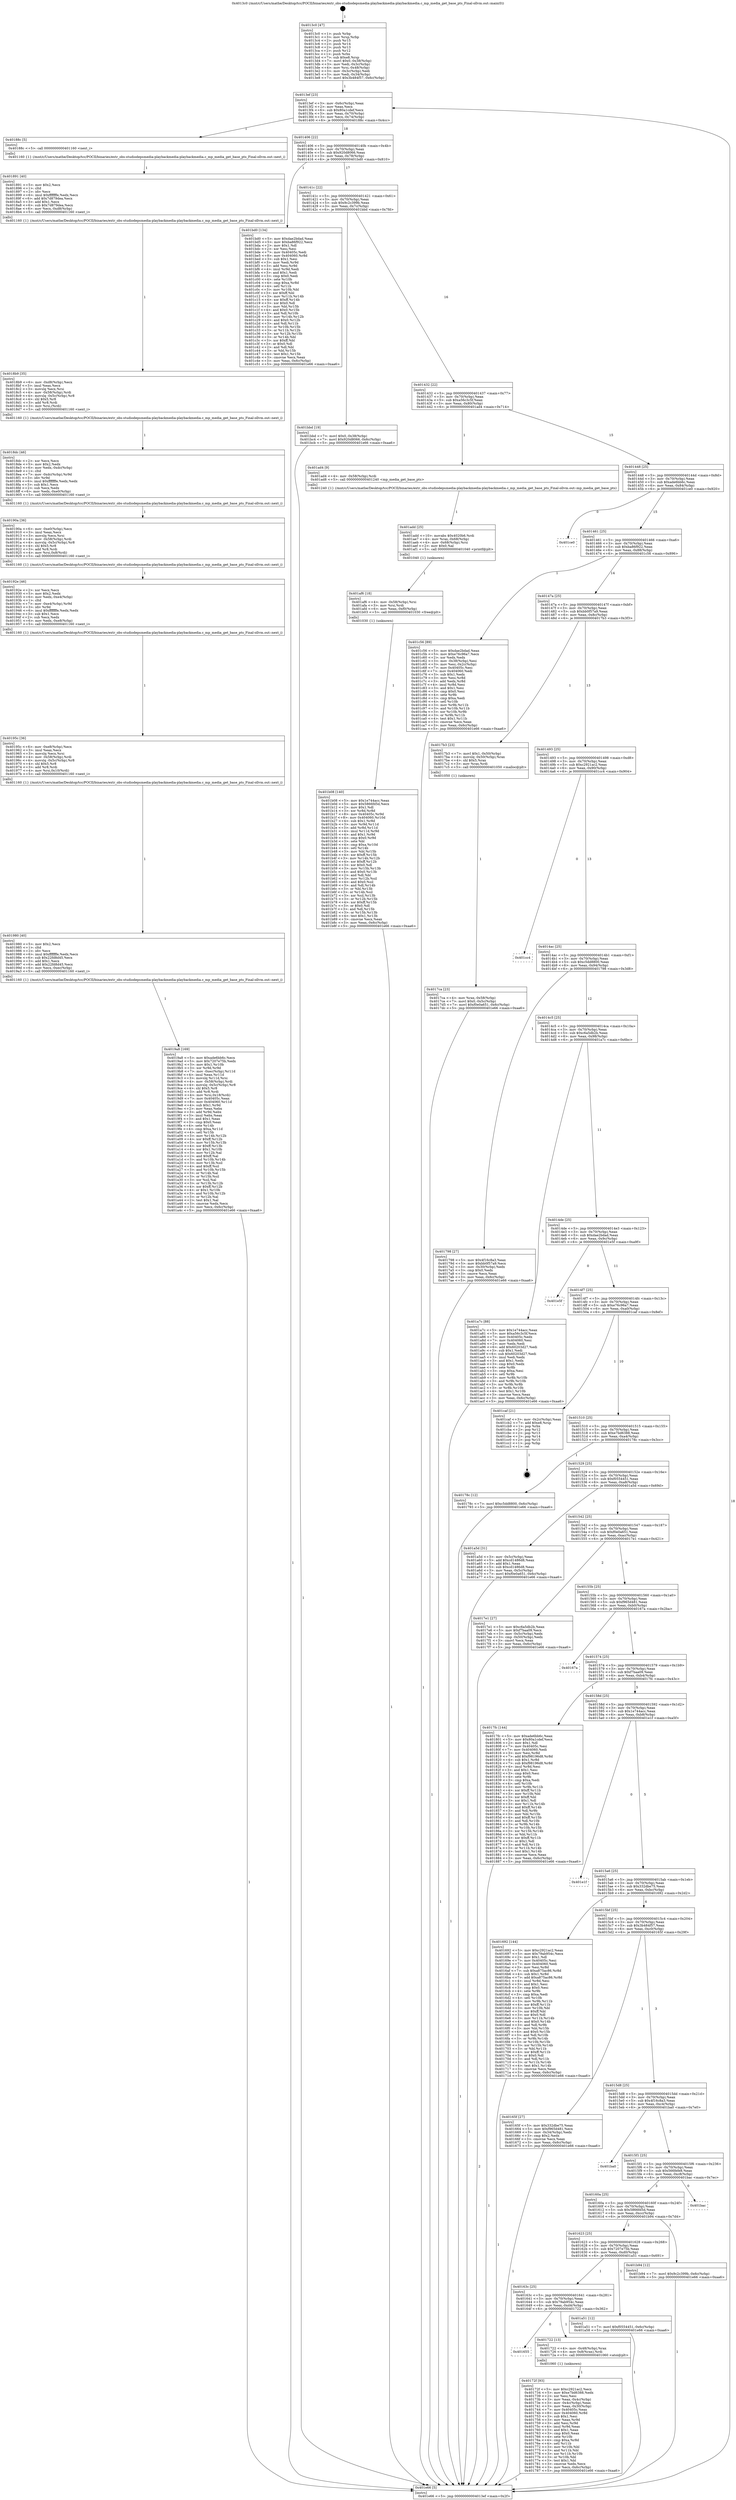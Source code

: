 digraph "0x4013c0" {
  label = "0x4013c0 (/mnt/c/Users/mathe/Desktop/tcc/POCII/binaries/extr_obs-studiodepsmedia-playbackmedia-playbackmedia.c_mp_media_get_base_pts_Final-ollvm.out::main(0))"
  labelloc = "t"
  node[shape=record]

  Entry [label="",width=0.3,height=0.3,shape=circle,fillcolor=black,style=filled]
  "0x4013ef" [label="{
     0x4013ef [23]\l
     | [instrs]\l
     &nbsp;&nbsp;0x4013ef \<+3\>: mov -0x6c(%rbp),%eax\l
     &nbsp;&nbsp;0x4013f2 \<+2\>: mov %eax,%ecx\l
     &nbsp;&nbsp;0x4013f4 \<+6\>: sub $0x80a1cdef,%ecx\l
     &nbsp;&nbsp;0x4013fa \<+3\>: mov %eax,-0x70(%rbp)\l
     &nbsp;&nbsp;0x4013fd \<+3\>: mov %ecx,-0x74(%rbp)\l
     &nbsp;&nbsp;0x401400 \<+6\>: je 000000000040188c \<main+0x4cc\>\l
  }"]
  "0x40188c" [label="{
     0x40188c [5]\l
     | [instrs]\l
     &nbsp;&nbsp;0x40188c \<+5\>: call 0000000000401160 \<next_i\>\l
     | [calls]\l
     &nbsp;&nbsp;0x401160 \{1\} (/mnt/c/Users/mathe/Desktop/tcc/POCII/binaries/extr_obs-studiodepsmedia-playbackmedia-playbackmedia.c_mp_media_get_base_pts_Final-ollvm.out::next_i)\l
  }"]
  "0x401406" [label="{
     0x401406 [22]\l
     | [instrs]\l
     &nbsp;&nbsp;0x401406 \<+5\>: jmp 000000000040140b \<main+0x4b\>\l
     &nbsp;&nbsp;0x40140b \<+3\>: mov -0x70(%rbp),%eax\l
     &nbsp;&nbsp;0x40140e \<+5\>: sub $0x920d8066,%eax\l
     &nbsp;&nbsp;0x401413 \<+3\>: mov %eax,-0x78(%rbp)\l
     &nbsp;&nbsp;0x401416 \<+6\>: je 0000000000401bd0 \<main+0x810\>\l
  }"]
  Exit [label="",width=0.3,height=0.3,shape=circle,fillcolor=black,style=filled,peripheries=2]
  "0x401bd0" [label="{
     0x401bd0 [134]\l
     | [instrs]\l
     &nbsp;&nbsp;0x401bd0 \<+5\>: mov $0xdae2bdad,%eax\l
     &nbsp;&nbsp;0x401bd5 \<+5\>: mov $0xba86f922,%ecx\l
     &nbsp;&nbsp;0x401bda \<+2\>: mov $0x1,%dl\l
     &nbsp;&nbsp;0x401bdc \<+2\>: xor %esi,%esi\l
     &nbsp;&nbsp;0x401bde \<+7\>: mov 0x40405c,%edi\l
     &nbsp;&nbsp;0x401be5 \<+8\>: mov 0x404060,%r8d\l
     &nbsp;&nbsp;0x401bed \<+3\>: sub $0x1,%esi\l
     &nbsp;&nbsp;0x401bf0 \<+3\>: mov %edi,%r9d\l
     &nbsp;&nbsp;0x401bf3 \<+3\>: add %esi,%r9d\l
     &nbsp;&nbsp;0x401bf6 \<+4\>: imul %r9d,%edi\l
     &nbsp;&nbsp;0x401bfa \<+3\>: and $0x1,%edi\l
     &nbsp;&nbsp;0x401bfd \<+3\>: cmp $0x0,%edi\l
     &nbsp;&nbsp;0x401c00 \<+4\>: sete %r10b\l
     &nbsp;&nbsp;0x401c04 \<+4\>: cmp $0xa,%r8d\l
     &nbsp;&nbsp;0x401c08 \<+4\>: setl %r11b\l
     &nbsp;&nbsp;0x401c0c \<+3\>: mov %r10b,%bl\l
     &nbsp;&nbsp;0x401c0f \<+3\>: xor $0xff,%bl\l
     &nbsp;&nbsp;0x401c12 \<+3\>: mov %r11b,%r14b\l
     &nbsp;&nbsp;0x401c15 \<+4\>: xor $0xff,%r14b\l
     &nbsp;&nbsp;0x401c19 \<+3\>: xor $0x0,%dl\l
     &nbsp;&nbsp;0x401c1c \<+3\>: mov %bl,%r15b\l
     &nbsp;&nbsp;0x401c1f \<+4\>: and $0x0,%r15b\l
     &nbsp;&nbsp;0x401c23 \<+3\>: and %dl,%r10b\l
     &nbsp;&nbsp;0x401c26 \<+3\>: mov %r14b,%r12b\l
     &nbsp;&nbsp;0x401c29 \<+4\>: and $0x0,%r12b\l
     &nbsp;&nbsp;0x401c2d \<+3\>: and %dl,%r11b\l
     &nbsp;&nbsp;0x401c30 \<+3\>: or %r10b,%r15b\l
     &nbsp;&nbsp;0x401c33 \<+3\>: or %r11b,%r12b\l
     &nbsp;&nbsp;0x401c36 \<+3\>: xor %r12b,%r15b\l
     &nbsp;&nbsp;0x401c39 \<+3\>: or %r14b,%bl\l
     &nbsp;&nbsp;0x401c3c \<+3\>: xor $0xff,%bl\l
     &nbsp;&nbsp;0x401c3f \<+3\>: or $0x0,%dl\l
     &nbsp;&nbsp;0x401c42 \<+2\>: and %dl,%bl\l
     &nbsp;&nbsp;0x401c44 \<+3\>: or %bl,%r15b\l
     &nbsp;&nbsp;0x401c47 \<+4\>: test $0x1,%r15b\l
     &nbsp;&nbsp;0x401c4b \<+3\>: cmovne %ecx,%eax\l
     &nbsp;&nbsp;0x401c4e \<+3\>: mov %eax,-0x6c(%rbp)\l
     &nbsp;&nbsp;0x401c51 \<+5\>: jmp 0000000000401e66 \<main+0xaa6\>\l
  }"]
  "0x40141c" [label="{
     0x40141c [22]\l
     | [instrs]\l
     &nbsp;&nbsp;0x40141c \<+5\>: jmp 0000000000401421 \<main+0x61\>\l
     &nbsp;&nbsp;0x401421 \<+3\>: mov -0x70(%rbp),%eax\l
     &nbsp;&nbsp;0x401424 \<+5\>: sub $0x9c2c399b,%eax\l
     &nbsp;&nbsp;0x401429 \<+3\>: mov %eax,-0x7c(%rbp)\l
     &nbsp;&nbsp;0x40142c \<+6\>: je 0000000000401bbd \<main+0x7fd\>\l
  }"]
  "0x401b08" [label="{
     0x401b08 [140]\l
     | [instrs]\l
     &nbsp;&nbsp;0x401b08 \<+5\>: mov $0x1e744acc,%eax\l
     &nbsp;&nbsp;0x401b0d \<+5\>: mov $0x5866fd5d,%ecx\l
     &nbsp;&nbsp;0x401b12 \<+2\>: mov $0x1,%dl\l
     &nbsp;&nbsp;0x401b14 \<+3\>: xor %r8d,%r8d\l
     &nbsp;&nbsp;0x401b17 \<+8\>: mov 0x40405c,%r9d\l
     &nbsp;&nbsp;0x401b1f \<+8\>: mov 0x404060,%r10d\l
     &nbsp;&nbsp;0x401b27 \<+4\>: sub $0x1,%r8d\l
     &nbsp;&nbsp;0x401b2b \<+3\>: mov %r9d,%r11d\l
     &nbsp;&nbsp;0x401b2e \<+3\>: add %r8d,%r11d\l
     &nbsp;&nbsp;0x401b31 \<+4\>: imul %r11d,%r9d\l
     &nbsp;&nbsp;0x401b35 \<+4\>: and $0x1,%r9d\l
     &nbsp;&nbsp;0x401b39 \<+4\>: cmp $0x0,%r9d\l
     &nbsp;&nbsp;0x401b3d \<+3\>: sete %bl\l
     &nbsp;&nbsp;0x401b40 \<+4\>: cmp $0xa,%r10d\l
     &nbsp;&nbsp;0x401b44 \<+4\>: setl %r14b\l
     &nbsp;&nbsp;0x401b48 \<+3\>: mov %bl,%r15b\l
     &nbsp;&nbsp;0x401b4b \<+4\>: xor $0xff,%r15b\l
     &nbsp;&nbsp;0x401b4f \<+3\>: mov %r14b,%r12b\l
     &nbsp;&nbsp;0x401b52 \<+4\>: xor $0xff,%r12b\l
     &nbsp;&nbsp;0x401b56 \<+3\>: xor $0x0,%dl\l
     &nbsp;&nbsp;0x401b59 \<+3\>: mov %r15b,%r13b\l
     &nbsp;&nbsp;0x401b5c \<+4\>: and $0x0,%r13b\l
     &nbsp;&nbsp;0x401b60 \<+2\>: and %dl,%bl\l
     &nbsp;&nbsp;0x401b62 \<+3\>: mov %r12b,%sil\l
     &nbsp;&nbsp;0x401b65 \<+4\>: and $0x0,%sil\l
     &nbsp;&nbsp;0x401b69 \<+3\>: and %dl,%r14b\l
     &nbsp;&nbsp;0x401b6c \<+3\>: or %bl,%r13b\l
     &nbsp;&nbsp;0x401b6f \<+3\>: or %r14b,%sil\l
     &nbsp;&nbsp;0x401b72 \<+3\>: xor %sil,%r13b\l
     &nbsp;&nbsp;0x401b75 \<+3\>: or %r12b,%r15b\l
     &nbsp;&nbsp;0x401b78 \<+4\>: xor $0xff,%r15b\l
     &nbsp;&nbsp;0x401b7c \<+3\>: or $0x0,%dl\l
     &nbsp;&nbsp;0x401b7f \<+3\>: and %dl,%r15b\l
     &nbsp;&nbsp;0x401b82 \<+3\>: or %r15b,%r13b\l
     &nbsp;&nbsp;0x401b85 \<+4\>: test $0x1,%r13b\l
     &nbsp;&nbsp;0x401b89 \<+3\>: cmovne %ecx,%eax\l
     &nbsp;&nbsp;0x401b8c \<+3\>: mov %eax,-0x6c(%rbp)\l
     &nbsp;&nbsp;0x401b8f \<+5\>: jmp 0000000000401e66 \<main+0xaa6\>\l
  }"]
  "0x401bbd" [label="{
     0x401bbd [19]\l
     | [instrs]\l
     &nbsp;&nbsp;0x401bbd \<+7\>: movl $0x0,-0x38(%rbp)\l
     &nbsp;&nbsp;0x401bc4 \<+7\>: movl $0x920d8066,-0x6c(%rbp)\l
     &nbsp;&nbsp;0x401bcb \<+5\>: jmp 0000000000401e66 \<main+0xaa6\>\l
  }"]
  "0x401432" [label="{
     0x401432 [22]\l
     | [instrs]\l
     &nbsp;&nbsp;0x401432 \<+5\>: jmp 0000000000401437 \<main+0x77\>\l
     &nbsp;&nbsp;0x401437 \<+3\>: mov -0x70(%rbp),%eax\l
     &nbsp;&nbsp;0x40143a \<+5\>: sub $0xa56c3c5f,%eax\l
     &nbsp;&nbsp;0x40143f \<+3\>: mov %eax,-0x80(%rbp)\l
     &nbsp;&nbsp;0x401442 \<+6\>: je 0000000000401ad4 \<main+0x714\>\l
  }"]
  "0x401af6" [label="{
     0x401af6 [18]\l
     | [instrs]\l
     &nbsp;&nbsp;0x401af6 \<+4\>: mov -0x58(%rbp),%rsi\l
     &nbsp;&nbsp;0x401afa \<+3\>: mov %rsi,%rdi\l
     &nbsp;&nbsp;0x401afd \<+6\>: mov %eax,-0xf0(%rbp)\l
     &nbsp;&nbsp;0x401b03 \<+5\>: call 0000000000401030 \<free@plt\>\l
     | [calls]\l
     &nbsp;&nbsp;0x401030 \{1\} (unknown)\l
  }"]
  "0x401ad4" [label="{
     0x401ad4 [9]\l
     | [instrs]\l
     &nbsp;&nbsp;0x401ad4 \<+4\>: mov -0x58(%rbp),%rdi\l
     &nbsp;&nbsp;0x401ad8 \<+5\>: call 0000000000401240 \<mp_media_get_base_pts\>\l
     | [calls]\l
     &nbsp;&nbsp;0x401240 \{1\} (/mnt/c/Users/mathe/Desktop/tcc/POCII/binaries/extr_obs-studiodepsmedia-playbackmedia-playbackmedia.c_mp_media_get_base_pts_Final-ollvm.out::mp_media_get_base_pts)\l
  }"]
  "0x401448" [label="{
     0x401448 [25]\l
     | [instrs]\l
     &nbsp;&nbsp;0x401448 \<+5\>: jmp 000000000040144d \<main+0x8d\>\l
     &nbsp;&nbsp;0x40144d \<+3\>: mov -0x70(%rbp),%eax\l
     &nbsp;&nbsp;0x401450 \<+5\>: sub $0xade6bb6c,%eax\l
     &nbsp;&nbsp;0x401455 \<+6\>: mov %eax,-0x84(%rbp)\l
     &nbsp;&nbsp;0x40145b \<+6\>: je 0000000000401ce0 \<main+0x920\>\l
  }"]
  "0x401add" [label="{
     0x401add [25]\l
     | [instrs]\l
     &nbsp;&nbsp;0x401add \<+10\>: movabs $0x4020b6,%rdi\l
     &nbsp;&nbsp;0x401ae7 \<+4\>: mov %rax,-0x68(%rbp)\l
     &nbsp;&nbsp;0x401aeb \<+4\>: mov -0x68(%rbp),%rsi\l
     &nbsp;&nbsp;0x401aef \<+2\>: mov $0x0,%al\l
     &nbsp;&nbsp;0x401af1 \<+5\>: call 0000000000401040 \<printf@plt\>\l
     | [calls]\l
     &nbsp;&nbsp;0x401040 \{1\} (unknown)\l
  }"]
  "0x401ce0" [label="{
     0x401ce0\l
  }", style=dashed]
  "0x401461" [label="{
     0x401461 [25]\l
     | [instrs]\l
     &nbsp;&nbsp;0x401461 \<+5\>: jmp 0000000000401466 \<main+0xa6\>\l
     &nbsp;&nbsp;0x401466 \<+3\>: mov -0x70(%rbp),%eax\l
     &nbsp;&nbsp;0x401469 \<+5\>: sub $0xba86f922,%eax\l
     &nbsp;&nbsp;0x40146e \<+6\>: mov %eax,-0x88(%rbp)\l
     &nbsp;&nbsp;0x401474 \<+6\>: je 0000000000401c56 \<main+0x896\>\l
  }"]
  "0x4019a8" [label="{
     0x4019a8 [169]\l
     | [instrs]\l
     &nbsp;&nbsp;0x4019a8 \<+5\>: mov $0xade6bb6c,%ecx\l
     &nbsp;&nbsp;0x4019ad \<+5\>: mov $0x7207e75b,%edx\l
     &nbsp;&nbsp;0x4019b2 \<+3\>: mov $0x1,%r10b\l
     &nbsp;&nbsp;0x4019b5 \<+3\>: xor %r9d,%r9d\l
     &nbsp;&nbsp;0x4019b8 \<+7\>: mov -0xec(%rbp),%r11d\l
     &nbsp;&nbsp;0x4019bf \<+4\>: imul %eax,%r11d\l
     &nbsp;&nbsp;0x4019c3 \<+3\>: movslq %r11d,%rsi\l
     &nbsp;&nbsp;0x4019c6 \<+4\>: mov -0x58(%rbp),%rdi\l
     &nbsp;&nbsp;0x4019ca \<+4\>: movslq -0x5c(%rbp),%r8\l
     &nbsp;&nbsp;0x4019ce \<+4\>: shl $0x5,%r8\l
     &nbsp;&nbsp;0x4019d2 \<+3\>: add %r8,%rdi\l
     &nbsp;&nbsp;0x4019d5 \<+4\>: mov %rsi,0x18(%rdi)\l
     &nbsp;&nbsp;0x4019d9 \<+7\>: mov 0x40405c,%eax\l
     &nbsp;&nbsp;0x4019e0 \<+8\>: mov 0x404060,%r11d\l
     &nbsp;&nbsp;0x4019e8 \<+4\>: sub $0x1,%r9d\l
     &nbsp;&nbsp;0x4019ec \<+2\>: mov %eax,%ebx\l
     &nbsp;&nbsp;0x4019ee \<+3\>: add %r9d,%ebx\l
     &nbsp;&nbsp;0x4019f1 \<+3\>: imul %ebx,%eax\l
     &nbsp;&nbsp;0x4019f4 \<+3\>: and $0x1,%eax\l
     &nbsp;&nbsp;0x4019f7 \<+3\>: cmp $0x0,%eax\l
     &nbsp;&nbsp;0x4019fa \<+4\>: sete %r14b\l
     &nbsp;&nbsp;0x4019fe \<+4\>: cmp $0xa,%r11d\l
     &nbsp;&nbsp;0x401a02 \<+4\>: setl %r15b\l
     &nbsp;&nbsp;0x401a06 \<+3\>: mov %r14b,%r12b\l
     &nbsp;&nbsp;0x401a09 \<+4\>: xor $0xff,%r12b\l
     &nbsp;&nbsp;0x401a0d \<+3\>: mov %r15b,%r13b\l
     &nbsp;&nbsp;0x401a10 \<+4\>: xor $0xff,%r13b\l
     &nbsp;&nbsp;0x401a14 \<+4\>: xor $0x1,%r10b\l
     &nbsp;&nbsp;0x401a18 \<+3\>: mov %r12b,%al\l
     &nbsp;&nbsp;0x401a1b \<+2\>: and $0xff,%al\l
     &nbsp;&nbsp;0x401a1d \<+3\>: and %r10b,%r14b\l
     &nbsp;&nbsp;0x401a20 \<+3\>: mov %r13b,%sil\l
     &nbsp;&nbsp;0x401a23 \<+4\>: and $0xff,%sil\l
     &nbsp;&nbsp;0x401a27 \<+3\>: and %r10b,%r15b\l
     &nbsp;&nbsp;0x401a2a \<+3\>: or %r14b,%al\l
     &nbsp;&nbsp;0x401a2d \<+3\>: or %r15b,%sil\l
     &nbsp;&nbsp;0x401a30 \<+3\>: xor %sil,%al\l
     &nbsp;&nbsp;0x401a33 \<+3\>: or %r13b,%r12b\l
     &nbsp;&nbsp;0x401a36 \<+4\>: xor $0xff,%r12b\l
     &nbsp;&nbsp;0x401a3a \<+4\>: or $0x1,%r10b\l
     &nbsp;&nbsp;0x401a3e \<+3\>: and %r10b,%r12b\l
     &nbsp;&nbsp;0x401a41 \<+3\>: or %r12b,%al\l
     &nbsp;&nbsp;0x401a44 \<+2\>: test $0x1,%al\l
     &nbsp;&nbsp;0x401a46 \<+3\>: cmovne %edx,%ecx\l
     &nbsp;&nbsp;0x401a49 \<+3\>: mov %ecx,-0x6c(%rbp)\l
     &nbsp;&nbsp;0x401a4c \<+5\>: jmp 0000000000401e66 \<main+0xaa6\>\l
  }"]
  "0x401c56" [label="{
     0x401c56 [89]\l
     | [instrs]\l
     &nbsp;&nbsp;0x401c56 \<+5\>: mov $0xdae2bdad,%eax\l
     &nbsp;&nbsp;0x401c5b \<+5\>: mov $0xe76c96a7,%ecx\l
     &nbsp;&nbsp;0x401c60 \<+2\>: xor %edx,%edx\l
     &nbsp;&nbsp;0x401c62 \<+3\>: mov -0x38(%rbp),%esi\l
     &nbsp;&nbsp;0x401c65 \<+3\>: mov %esi,-0x2c(%rbp)\l
     &nbsp;&nbsp;0x401c68 \<+7\>: mov 0x40405c,%esi\l
     &nbsp;&nbsp;0x401c6f \<+7\>: mov 0x404060,%edi\l
     &nbsp;&nbsp;0x401c76 \<+3\>: sub $0x1,%edx\l
     &nbsp;&nbsp;0x401c79 \<+3\>: mov %esi,%r8d\l
     &nbsp;&nbsp;0x401c7c \<+3\>: add %edx,%r8d\l
     &nbsp;&nbsp;0x401c7f \<+4\>: imul %r8d,%esi\l
     &nbsp;&nbsp;0x401c83 \<+3\>: and $0x1,%esi\l
     &nbsp;&nbsp;0x401c86 \<+3\>: cmp $0x0,%esi\l
     &nbsp;&nbsp;0x401c89 \<+4\>: sete %r9b\l
     &nbsp;&nbsp;0x401c8d \<+3\>: cmp $0xa,%edi\l
     &nbsp;&nbsp;0x401c90 \<+4\>: setl %r10b\l
     &nbsp;&nbsp;0x401c94 \<+3\>: mov %r9b,%r11b\l
     &nbsp;&nbsp;0x401c97 \<+3\>: and %r10b,%r11b\l
     &nbsp;&nbsp;0x401c9a \<+3\>: xor %r10b,%r9b\l
     &nbsp;&nbsp;0x401c9d \<+3\>: or %r9b,%r11b\l
     &nbsp;&nbsp;0x401ca0 \<+4\>: test $0x1,%r11b\l
     &nbsp;&nbsp;0x401ca4 \<+3\>: cmovne %ecx,%eax\l
     &nbsp;&nbsp;0x401ca7 \<+3\>: mov %eax,-0x6c(%rbp)\l
     &nbsp;&nbsp;0x401caa \<+5\>: jmp 0000000000401e66 \<main+0xaa6\>\l
  }"]
  "0x40147a" [label="{
     0x40147a [25]\l
     | [instrs]\l
     &nbsp;&nbsp;0x40147a \<+5\>: jmp 000000000040147f \<main+0xbf\>\l
     &nbsp;&nbsp;0x40147f \<+3\>: mov -0x70(%rbp),%eax\l
     &nbsp;&nbsp;0x401482 \<+5\>: sub $0xbb0f57a9,%eax\l
     &nbsp;&nbsp;0x401487 \<+6\>: mov %eax,-0x8c(%rbp)\l
     &nbsp;&nbsp;0x40148d \<+6\>: je 00000000004017b3 \<main+0x3f3\>\l
  }"]
  "0x401980" [label="{
     0x401980 [40]\l
     | [instrs]\l
     &nbsp;&nbsp;0x401980 \<+5\>: mov $0x2,%ecx\l
     &nbsp;&nbsp;0x401985 \<+1\>: cltd\l
     &nbsp;&nbsp;0x401986 \<+2\>: idiv %ecx\l
     &nbsp;&nbsp;0x401988 \<+6\>: imul $0xfffffffe,%edx,%ecx\l
     &nbsp;&nbsp;0x40198e \<+6\>: sub $0x22fd8d45,%ecx\l
     &nbsp;&nbsp;0x401994 \<+3\>: add $0x1,%ecx\l
     &nbsp;&nbsp;0x401997 \<+6\>: add $0x22fd8d45,%ecx\l
     &nbsp;&nbsp;0x40199d \<+6\>: mov %ecx,-0xec(%rbp)\l
     &nbsp;&nbsp;0x4019a3 \<+5\>: call 0000000000401160 \<next_i\>\l
     | [calls]\l
     &nbsp;&nbsp;0x401160 \{1\} (/mnt/c/Users/mathe/Desktop/tcc/POCII/binaries/extr_obs-studiodepsmedia-playbackmedia-playbackmedia.c_mp_media_get_base_pts_Final-ollvm.out::next_i)\l
  }"]
  "0x4017b3" [label="{
     0x4017b3 [23]\l
     | [instrs]\l
     &nbsp;&nbsp;0x4017b3 \<+7\>: movl $0x1,-0x50(%rbp)\l
     &nbsp;&nbsp;0x4017ba \<+4\>: movslq -0x50(%rbp),%rax\l
     &nbsp;&nbsp;0x4017be \<+4\>: shl $0x5,%rax\l
     &nbsp;&nbsp;0x4017c2 \<+3\>: mov %rax,%rdi\l
     &nbsp;&nbsp;0x4017c5 \<+5\>: call 0000000000401050 \<malloc@plt\>\l
     | [calls]\l
     &nbsp;&nbsp;0x401050 \{1\} (unknown)\l
  }"]
  "0x401493" [label="{
     0x401493 [25]\l
     | [instrs]\l
     &nbsp;&nbsp;0x401493 \<+5\>: jmp 0000000000401498 \<main+0xd8\>\l
     &nbsp;&nbsp;0x401498 \<+3\>: mov -0x70(%rbp),%eax\l
     &nbsp;&nbsp;0x40149b \<+5\>: sub $0xc2921ac2,%eax\l
     &nbsp;&nbsp;0x4014a0 \<+6\>: mov %eax,-0x90(%rbp)\l
     &nbsp;&nbsp;0x4014a6 \<+6\>: je 0000000000401cc4 \<main+0x904\>\l
  }"]
  "0x40195c" [label="{
     0x40195c [36]\l
     | [instrs]\l
     &nbsp;&nbsp;0x40195c \<+6\>: mov -0xe8(%rbp),%ecx\l
     &nbsp;&nbsp;0x401962 \<+3\>: imul %eax,%ecx\l
     &nbsp;&nbsp;0x401965 \<+3\>: movslq %ecx,%rsi\l
     &nbsp;&nbsp;0x401968 \<+4\>: mov -0x58(%rbp),%rdi\l
     &nbsp;&nbsp;0x40196c \<+4\>: movslq -0x5c(%rbp),%r8\l
     &nbsp;&nbsp;0x401970 \<+4\>: shl $0x5,%r8\l
     &nbsp;&nbsp;0x401974 \<+3\>: add %r8,%rdi\l
     &nbsp;&nbsp;0x401977 \<+4\>: mov %rsi,0x10(%rdi)\l
     &nbsp;&nbsp;0x40197b \<+5\>: call 0000000000401160 \<next_i\>\l
     | [calls]\l
     &nbsp;&nbsp;0x401160 \{1\} (/mnt/c/Users/mathe/Desktop/tcc/POCII/binaries/extr_obs-studiodepsmedia-playbackmedia-playbackmedia.c_mp_media_get_base_pts_Final-ollvm.out::next_i)\l
  }"]
  "0x401cc4" [label="{
     0x401cc4\l
  }", style=dashed]
  "0x4014ac" [label="{
     0x4014ac [25]\l
     | [instrs]\l
     &nbsp;&nbsp;0x4014ac \<+5\>: jmp 00000000004014b1 \<main+0xf1\>\l
     &nbsp;&nbsp;0x4014b1 \<+3\>: mov -0x70(%rbp),%eax\l
     &nbsp;&nbsp;0x4014b4 \<+5\>: sub $0xc5dd8800,%eax\l
     &nbsp;&nbsp;0x4014b9 \<+6\>: mov %eax,-0x94(%rbp)\l
     &nbsp;&nbsp;0x4014bf \<+6\>: je 0000000000401798 \<main+0x3d8\>\l
  }"]
  "0x40192e" [label="{
     0x40192e [46]\l
     | [instrs]\l
     &nbsp;&nbsp;0x40192e \<+2\>: xor %ecx,%ecx\l
     &nbsp;&nbsp;0x401930 \<+5\>: mov $0x2,%edx\l
     &nbsp;&nbsp;0x401935 \<+6\>: mov %edx,-0xe4(%rbp)\l
     &nbsp;&nbsp;0x40193b \<+1\>: cltd\l
     &nbsp;&nbsp;0x40193c \<+7\>: mov -0xe4(%rbp),%r9d\l
     &nbsp;&nbsp;0x401943 \<+3\>: idiv %r9d\l
     &nbsp;&nbsp;0x401946 \<+6\>: imul $0xfffffffe,%edx,%edx\l
     &nbsp;&nbsp;0x40194c \<+3\>: sub $0x1,%ecx\l
     &nbsp;&nbsp;0x40194f \<+2\>: sub %ecx,%edx\l
     &nbsp;&nbsp;0x401951 \<+6\>: mov %edx,-0xe8(%rbp)\l
     &nbsp;&nbsp;0x401957 \<+5\>: call 0000000000401160 \<next_i\>\l
     | [calls]\l
     &nbsp;&nbsp;0x401160 \{1\} (/mnt/c/Users/mathe/Desktop/tcc/POCII/binaries/extr_obs-studiodepsmedia-playbackmedia-playbackmedia.c_mp_media_get_base_pts_Final-ollvm.out::next_i)\l
  }"]
  "0x401798" [label="{
     0x401798 [27]\l
     | [instrs]\l
     &nbsp;&nbsp;0x401798 \<+5\>: mov $0x4f16c8a3,%eax\l
     &nbsp;&nbsp;0x40179d \<+5\>: mov $0xbb0f57a9,%ecx\l
     &nbsp;&nbsp;0x4017a2 \<+3\>: mov -0x30(%rbp),%edx\l
     &nbsp;&nbsp;0x4017a5 \<+3\>: cmp $0x0,%edx\l
     &nbsp;&nbsp;0x4017a8 \<+3\>: cmove %ecx,%eax\l
     &nbsp;&nbsp;0x4017ab \<+3\>: mov %eax,-0x6c(%rbp)\l
     &nbsp;&nbsp;0x4017ae \<+5\>: jmp 0000000000401e66 \<main+0xaa6\>\l
  }"]
  "0x4014c5" [label="{
     0x4014c5 [25]\l
     | [instrs]\l
     &nbsp;&nbsp;0x4014c5 \<+5\>: jmp 00000000004014ca \<main+0x10a\>\l
     &nbsp;&nbsp;0x4014ca \<+3\>: mov -0x70(%rbp),%eax\l
     &nbsp;&nbsp;0x4014cd \<+5\>: sub $0xc6a5db2b,%eax\l
     &nbsp;&nbsp;0x4014d2 \<+6\>: mov %eax,-0x98(%rbp)\l
     &nbsp;&nbsp;0x4014d8 \<+6\>: je 0000000000401a7c \<main+0x6bc\>\l
  }"]
  "0x40190a" [label="{
     0x40190a [36]\l
     | [instrs]\l
     &nbsp;&nbsp;0x40190a \<+6\>: mov -0xe0(%rbp),%ecx\l
     &nbsp;&nbsp;0x401910 \<+3\>: imul %eax,%ecx\l
     &nbsp;&nbsp;0x401913 \<+3\>: movslq %ecx,%rsi\l
     &nbsp;&nbsp;0x401916 \<+4\>: mov -0x58(%rbp),%rdi\l
     &nbsp;&nbsp;0x40191a \<+4\>: movslq -0x5c(%rbp),%r8\l
     &nbsp;&nbsp;0x40191e \<+4\>: shl $0x5,%r8\l
     &nbsp;&nbsp;0x401922 \<+3\>: add %r8,%rdi\l
     &nbsp;&nbsp;0x401925 \<+4\>: mov %rsi,0x8(%rdi)\l
     &nbsp;&nbsp;0x401929 \<+5\>: call 0000000000401160 \<next_i\>\l
     | [calls]\l
     &nbsp;&nbsp;0x401160 \{1\} (/mnt/c/Users/mathe/Desktop/tcc/POCII/binaries/extr_obs-studiodepsmedia-playbackmedia-playbackmedia.c_mp_media_get_base_pts_Final-ollvm.out::next_i)\l
  }"]
  "0x401a7c" [label="{
     0x401a7c [88]\l
     | [instrs]\l
     &nbsp;&nbsp;0x401a7c \<+5\>: mov $0x1e744acc,%eax\l
     &nbsp;&nbsp;0x401a81 \<+5\>: mov $0xa56c3c5f,%ecx\l
     &nbsp;&nbsp;0x401a86 \<+7\>: mov 0x40405c,%edx\l
     &nbsp;&nbsp;0x401a8d \<+7\>: mov 0x404060,%esi\l
     &nbsp;&nbsp;0x401a94 \<+2\>: mov %edx,%edi\l
     &nbsp;&nbsp;0x401a96 \<+6\>: add $0x60203d27,%edi\l
     &nbsp;&nbsp;0x401a9c \<+3\>: sub $0x1,%edi\l
     &nbsp;&nbsp;0x401a9f \<+6\>: sub $0x60203d27,%edi\l
     &nbsp;&nbsp;0x401aa5 \<+3\>: imul %edi,%edx\l
     &nbsp;&nbsp;0x401aa8 \<+3\>: and $0x1,%edx\l
     &nbsp;&nbsp;0x401aab \<+3\>: cmp $0x0,%edx\l
     &nbsp;&nbsp;0x401aae \<+4\>: sete %r8b\l
     &nbsp;&nbsp;0x401ab2 \<+3\>: cmp $0xa,%esi\l
     &nbsp;&nbsp;0x401ab5 \<+4\>: setl %r9b\l
     &nbsp;&nbsp;0x401ab9 \<+3\>: mov %r8b,%r10b\l
     &nbsp;&nbsp;0x401abc \<+3\>: and %r9b,%r10b\l
     &nbsp;&nbsp;0x401abf \<+3\>: xor %r9b,%r8b\l
     &nbsp;&nbsp;0x401ac2 \<+3\>: or %r8b,%r10b\l
     &nbsp;&nbsp;0x401ac5 \<+4\>: test $0x1,%r10b\l
     &nbsp;&nbsp;0x401ac9 \<+3\>: cmovne %ecx,%eax\l
     &nbsp;&nbsp;0x401acc \<+3\>: mov %eax,-0x6c(%rbp)\l
     &nbsp;&nbsp;0x401acf \<+5\>: jmp 0000000000401e66 \<main+0xaa6\>\l
  }"]
  "0x4014de" [label="{
     0x4014de [25]\l
     | [instrs]\l
     &nbsp;&nbsp;0x4014de \<+5\>: jmp 00000000004014e3 \<main+0x123\>\l
     &nbsp;&nbsp;0x4014e3 \<+3\>: mov -0x70(%rbp),%eax\l
     &nbsp;&nbsp;0x4014e6 \<+5\>: sub $0xdae2bdad,%eax\l
     &nbsp;&nbsp;0x4014eb \<+6\>: mov %eax,-0x9c(%rbp)\l
     &nbsp;&nbsp;0x4014f1 \<+6\>: je 0000000000401e5f \<main+0xa9f\>\l
  }"]
  "0x4018dc" [label="{
     0x4018dc [46]\l
     | [instrs]\l
     &nbsp;&nbsp;0x4018dc \<+2\>: xor %ecx,%ecx\l
     &nbsp;&nbsp;0x4018de \<+5\>: mov $0x2,%edx\l
     &nbsp;&nbsp;0x4018e3 \<+6\>: mov %edx,-0xdc(%rbp)\l
     &nbsp;&nbsp;0x4018e9 \<+1\>: cltd\l
     &nbsp;&nbsp;0x4018ea \<+7\>: mov -0xdc(%rbp),%r9d\l
     &nbsp;&nbsp;0x4018f1 \<+3\>: idiv %r9d\l
     &nbsp;&nbsp;0x4018f4 \<+6\>: imul $0xfffffffe,%edx,%edx\l
     &nbsp;&nbsp;0x4018fa \<+3\>: sub $0x1,%ecx\l
     &nbsp;&nbsp;0x4018fd \<+2\>: sub %ecx,%edx\l
     &nbsp;&nbsp;0x4018ff \<+6\>: mov %edx,-0xe0(%rbp)\l
     &nbsp;&nbsp;0x401905 \<+5\>: call 0000000000401160 \<next_i\>\l
     | [calls]\l
     &nbsp;&nbsp;0x401160 \{1\} (/mnt/c/Users/mathe/Desktop/tcc/POCII/binaries/extr_obs-studiodepsmedia-playbackmedia-playbackmedia.c_mp_media_get_base_pts_Final-ollvm.out::next_i)\l
  }"]
  "0x401e5f" [label="{
     0x401e5f\l
  }", style=dashed]
  "0x4014f7" [label="{
     0x4014f7 [25]\l
     | [instrs]\l
     &nbsp;&nbsp;0x4014f7 \<+5\>: jmp 00000000004014fc \<main+0x13c\>\l
     &nbsp;&nbsp;0x4014fc \<+3\>: mov -0x70(%rbp),%eax\l
     &nbsp;&nbsp;0x4014ff \<+5\>: sub $0xe76c96a7,%eax\l
     &nbsp;&nbsp;0x401504 \<+6\>: mov %eax,-0xa0(%rbp)\l
     &nbsp;&nbsp;0x40150a \<+6\>: je 0000000000401caf \<main+0x8ef\>\l
  }"]
  "0x4018b9" [label="{
     0x4018b9 [35]\l
     | [instrs]\l
     &nbsp;&nbsp;0x4018b9 \<+6\>: mov -0xd8(%rbp),%ecx\l
     &nbsp;&nbsp;0x4018bf \<+3\>: imul %eax,%ecx\l
     &nbsp;&nbsp;0x4018c2 \<+3\>: movslq %ecx,%rsi\l
     &nbsp;&nbsp;0x4018c5 \<+4\>: mov -0x58(%rbp),%rdi\l
     &nbsp;&nbsp;0x4018c9 \<+4\>: movslq -0x5c(%rbp),%r8\l
     &nbsp;&nbsp;0x4018cd \<+4\>: shl $0x5,%r8\l
     &nbsp;&nbsp;0x4018d1 \<+3\>: add %r8,%rdi\l
     &nbsp;&nbsp;0x4018d4 \<+3\>: mov %rsi,(%rdi)\l
     &nbsp;&nbsp;0x4018d7 \<+5\>: call 0000000000401160 \<next_i\>\l
     | [calls]\l
     &nbsp;&nbsp;0x401160 \{1\} (/mnt/c/Users/mathe/Desktop/tcc/POCII/binaries/extr_obs-studiodepsmedia-playbackmedia-playbackmedia.c_mp_media_get_base_pts_Final-ollvm.out::next_i)\l
  }"]
  "0x401caf" [label="{
     0x401caf [21]\l
     | [instrs]\l
     &nbsp;&nbsp;0x401caf \<+3\>: mov -0x2c(%rbp),%eax\l
     &nbsp;&nbsp;0x401cb2 \<+7\>: add $0xe8,%rsp\l
     &nbsp;&nbsp;0x401cb9 \<+1\>: pop %rbx\l
     &nbsp;&nbsp;0x401cba \<+2\>: pop %r12\l
     &nbsp;&nbsp;0x401cbc \<+2\>: pop %r13\l
     &nbsp;&nbsp;0x401cbe \<+2\>: pop %r14\l
     &nbsp;&nbsp;0x401cc0 \<+2\>: pop %r15\l
     &nbsp;&nbsp;0x401cc2 \<+1\>: pop %rbp\l
     &nbsp;&nbsp;0x401cc3 \<+1\>: ret\l
  }"]
  "0x401510" [label="{
     0x401510 [25]\l
     | [instrs]\l
     &nbsp;&nbsp;0x401510 \<+5\>: jmp 0000000000401515 \<main+0x155\>\l
     &nbsp;&nbsp;0x401515 \<+3\>: mov -0x70(%rbp),%eax\l
     &nbsp;&nbsp;0x401518 \<+5\>: sub $0xe7bd6388,%eax\l
     &nbsp;&nbsp;0x40151d \<+6\>: mov %eax,-0xa4(%rbp)\l
     &nbsp;&nbsp;0x401523 \<+6\>: je 000000000040178c \<main+0x3cc\>\l
  }"]
  "0x401891" [label="{
     0x401891 [40]\l
     | [instrs]\l
     &nbsp;&nbsp;0x401891 \<+5\>: mov $0x2,%ecx\l
     &nbsp;&nbsp;0x401896 \<+1\>: cltd\l
     &nbsp;&nbsp;0x401897 \<+2\>: idiv %ecx\l
     &nbsp;&nbsp;0x401899 \<+6\>: imul $0xfffffffe,%edx,%ecx\l
     &nbsp;&nbsp;0x40189f \<+6\>: add $0x7d879dea,%ecx\l
     &nbsp;&nbsp;0x4018a5 \<+3\>: add $0x1,%ecx\l
     &nbsp;&nbsp;0x4018a8 \<+6\>: sub $0x7d879dea,%ecx\l
     &nbsp;&nbsp;0x4018ae \<+6\>: mov %ecx,-0xd8(%rbp)\l
     &nbsp;&nbsp;0x4018b4 \<+5\>: call 0000000000401160 \<next_i\>\l
     | [calls]\l
     &nbsp;&nbsp;0x401160 \{1\} (/mnt/c/Users/mathe/Desktop/tcc/POCII/binaries/extr_obs-studiodepsmedia-playbackmedia-playbackmedia.c_mp_media_get_base_pts_Final-ollvm.out::next_i)\l
  }"]
  "0x40178c" [label="{
     0x40178c [12]\l
     | [instrs]\l
     &nbsp;&nbsp;0x40178c \<+7\>: movl $0xc5dd8800,-0x6c(%rbp)\l
     &nbsp;&nbsp;0x401793 \<+5\>: jmp 0000000000401e66 \<main+0xaa6\>\l
  }"]
  "0x401529" [label="{
     0x401529 [25]\l
     | [instrs]\l
     &nbsp;&nbsp;0x401529 \<+5\>: jmp 000000000040152e \<main+0x16e\>\l
     &nbsp;&nbsp;0x40152e \<+3\>: mov -0x70(%rbp),%eax\l
     &nbsp;&nbsp;0x401531 \<+5\>: sub $0xf0554451,%eax\l
     &nbsp;&nbsp;0x401536 \<+6\>: mov %eax,-0xa8(%rbp)\l
     &nbsp;&nbsp;0x40153c \<+6\>: je 0000000000401a5d \<main+0x69d\>\l
  }"]
  "0x4017ca" [label="{
     0x4017ca [23]\l
     | [instrs]\l
     &nbsp;&nbsp;0x4017ca \<+4\>: mov %rax,-0x58(%rbp)\l
     &nbsp;&nbsp;0x4017ce \<+7\>: movl $0x0,-0x5c(%rbp)\l
     &nbsp;&nbsp;0x4017d5 \<+7\>: movl $0xf0e0a651,-0x6c(%rbp)\l
     &nbsp;&nbsp;0x4017dc \<+5\>: jmp 0000000000401e66 \<main+0xaa6\>\l
  }"]
  "0x401a5d" [label="{
     0x401a5d [31]\l
     | [instrs]\l
     &nbsp;&nbsp;0x401a5d \<+3\>: mov -0x5c(%rbp),%eax\l
     &nbsp;&nbsp;0x401a60 \<+5\>: add $0xcd1486d8,%eax\l
     &nbsp;&nbsp;0x401a65 \<+3\>: add $0x1,%eax\l
     &nbsp;&nbsp;0x401a68 \<+5\>: sub $0xcd1486d8,%eax\l
     &nbsp;&nbsp;0x401a6d \<+3\>: mov %eax,-0x5c(%rbp)\l
     &nbsp;&nbsp;0x401a70 \<+7\>: movl $0xf0e0a651,-0x6c(%rbp)\l
     &nbsp;&nbsp;0x401a77 \<+5\>: jmp 0000000000401e66 \<main+0xaa6\>\l
  }"]
  "0x401542" [label="{
     0x401542 [25]\l
     | [instrs]\l
     &nbsp;&nbsp;0x401542 \<+5\>: jmp 0000000000401547 \<main+0x187\>\l
     &nbsp;&nbsp;0x401547 \<+3\>: mov -0x70(%rbp),%eax\l
     &nbsp;&nbsp;0x40154a \<+5\>: sub $0xf0e0a651,%eax\l
     &nbsp;&nbsp;0x40154f \<+6\>: mov %eax,-0xac(%rbp)\l
     &nbsp;&nbsp;0x401555 \<+6\>: je 00000000004017e1 \<main+0x421\>\l
  }"]
  "0x40172f" [label="{
     0x40172f [93]\l
     | [instrs]\l
     &nbsp;&nbsp;0x40172f \<+5\>: mov $0xc2921ac2,%ecx\l
     &nbsp;&nbsp;0x401734 \<+5\>: mov $0xe7bd6388,%edx\l
     &nbsp;&nbsp;0x401739 \<+2\>: xor %esi,%esi\l
     &nbsp;&nbsp;0x40173b \<+3\>: mov %eax,-0x4c(%rbp)\l
     &nbsp;&nbsp;0x40173e \<+3\>: mov -0x4c(%rbp),%eax\l
     &nbsp;&nbsp;0x401741 \<+3\>: mov %eax,-0x30(%rbp)\l
     &nbsp;&nbsp;0x401744 \<+7\>: mov 0x40405c,%eax\l
     &nbsp;&nbsp;0x40174b \<+8\>: mov 0x404060,%r8d\l
     &nbsp;&nbsp;0x401753 \<+3\>: sub $0x1,%esi\l
     &nbsp;&nbsp;0x401756 \<+3\>: mov %eax,%r9d\l
     &nbsp;&nbsp;0x401759 \<+3\>: add %esi,%r9d\l
     &nbsp;&nbsp;0x40175c \<+4\>: imul %r9d,%eax\l
     &nbsp;&nbsp;0x401760 \<+3\>: and $0x1,%eax\l
     &nbsp;&nbsp;0x401763 \<+3\>: cmp $0x0,%eax\l
     &nbsp;&nbsp;0x401766 \<+4\>: sete %r10b\l
     &nbsp;&nbsp;0x40176a \<+4\>: cmp $0xa,%r8d\l
     &nbsp;&nbsp;0x40176e \<+4\>: setl %r11b\l
     &nbsp;&nbsp;0x401772 \<+3\>: mov %r10b,%bl\l
     &nbsp;&nbsp;0x401775 \<+3\>: and %r11b,%bl\l
     &nbsp;&nbsp;0x401778 \<+3\>: xor %r11b,%r10b\l
     &nbsp;&nbsp;0x40177b \<+3\>: or %r10b,%bl\l
     &nbsp;&nbsp;0x40177e \<+3\>: test $0x1,%bl\l
     &nbsp;&nbsp;0x401781 \<+3\>: cmovne %edx,%ecx\l
     &nbsp;&nbsp;0x401784 \<+3\>: mov %ecx,-0x6c(%rbp)\l
     &nbsp;&nbsp;0x401787 \<+5\>: jmp 0000000000401e66 \<main+0xaa6\>\l
  }"]
  "0x4017e1" [label="{
     0x4017e1 [27]\l
     | [instrs]\l
     &nbsp;&nbsp;0x4017e1 \<+5\>: mov $0xc6a5db2b,%eax\l
     &nbsp;&nbsp;0x4017e6 \<+5\>: mov $0xf7baa09,%ecx\l
     &nbsp;&nbsp;0x4017eb \<+3\>: mov -0x5c(%rbp),%edx\l
     &nbsp;&nbsp;0x4017ee \<+3\>: cmp -0x50(%rbp),%edx\l
     &nbsp;&nbsp;0x4017f1 \<+3\>: cmovl %ecx,%eax\l
     &nbsp;&nbsp;0x4017f4 \<+3\>: mov %eax,-0x6c(%rbp)\l
     &nbsp;&nbsp;0x4017f7 \<+5\>: jmp 0000000000401e66 \<main+0xaa6\>\l
  }"]
  "0x40155b" [label="{
     0x40155b [25]\l
     | [instrs]\l
     &nbsp;&nbsp;0x40155b \<+5\>: jmp 0000000000401560 \<main+0x1a0\>\l
     &nbsp;&nbsp;0x401560 \<+3\>: mov -0x70(%rbp),%eax\l
     &nbsp;&nbsp;0x401563 \<+5\>: sub $0xf965d481,%eax\l
     &nbsp;&nbsp;0x401568 \<+6\>: mov %eax,-0xb0(%rbp)\l
     &nbsp;&nbsp;0x40156e \<+6\>: je 000000000040167a \<main+0x2ba\>\l
  }"]
  "0x401655" [label="{
     0x401655\l
  }", style=dashed]
  "0x40167a" [label="{
     0x40167a\l
  }", style=dashed]
  "0x401574" [label="{
     0x401574 [25]\l
     | [instrs]\l
     &nbsp;&nbsp;0x401574 \<+5\>: jmp 0000000000401579 \<main+0x1b9\>\l
     &nbsp;&nbsp;0x401579 \<+3\>: mov -0x70(%rbp),%eax\l
     &nbsp;&nbsp;0x40157c \<+5\>: sub $0xf7baa09,%eax\l
     &nbsp;&nbsp;0x401581 \<+6\>: mov %eax,-0xb4(%rbp)\l
     &nbsp;&nbsp;0x401587 \<+6\>: je 00000000004017fc \<main+0x43c\>\l
  }"]
  "0x401722" [label="{
     0x401722 [13]\l
     | [instrs]\l
     &nbsp;&nbsp;0x401722 \<+4\>: mov -0x48(%rbp),%rax\l
     &nbsp;&nbsp;0x401726 \<+4\>: mov 0x8(%rax),%rdi\l
     &nbsp;&nbsp;0x40172a \<+5\>: call 0000000000401060 \<atoi@plt\>\l
     | [calls]\l
     &nbsp;&nbsp;0x401060 \{1\} (unknown)\l
  }"]
  "0x4017fc" [label="{
     0x4017fc [144]\l
     | [instrs]\l
     &nbsp;&nbsp;0x4017fc \<+5\>: mov $0xade6bb6c,%eax\l
     &nbsp;&nbsp;0x401801 \<+5\>: mov $0x80a1cdef,%ecx\l
     &nbsp;&nbsp;0x401806 \<+2\>: mov $0x1,%dl\l
     &nbsp;&nbsp;0x401808 \<+7\>: mov 0x40405c,%esi\l
     &nbsp;&nbsp;0x40180f \<+7\>: mov 0x404060,%edi\l
     &nbsp;&nbsp;0x401816 \<+3\>: mov %esi,%r8d\l
     &nbsp;&nbsp;0x401819 \<+7\>: add $0xf98196d8,%r8d\l
     &nbsp;&nbsp;0x401820 \<+4\>: sub $0x1,%r8d\l
     &nbsp;&nbsp;0x401824 \<+7\>: sub $0xf98196d8,%r8d\l
     &nbsp;&nbsp;0x40182b \<+4\>: imul %r8d,%esi\l
     &nbsp;&nbsp;0x40182f \<+3\>: and $0x1,%esi\l
     &nbsp;&nbsp;0x401832 \<+3\>: cmp $0x0,%esi\l
     &nbsp;&nbsp;0x401835 \<+4\>: sete %r9b\l
     &nbsp;&nbsp;0x401839 \<+3\>: cmp $0xa,%edi\l
     &nbsp;&nbsp;0x40183c \<+4\>: setl %r10b\l
     &nbsp;&nbsp;0x401840 \<+3\>: mov %r9b,%r11b\l
     &nbsp;&nbsp;0x401843 \<+4\>: xor $0xff,%r11b\l
     &nbsp;&nbsp;0x401847 \<+3\>: mov %r10b,%bl\l
     &nbsp;&nbsp;0x40184a \<+3\>: xor $0xff,%bl\l
     &nbsp;&nbsp;0x40184d \<+3\>: xor $0x1,%dl\l
     &nbsp;&nbsp;0x401850 \<+3\>: mov %r11b,%r14b\l
     &nbsp;&nbsp;0x401853 \<+4\>: and $0xff,%r14b\l
     &nbsp;&nbsp;0x401857 \<+3\>: and %dl,%r9b\l
     &nbsp;&nbsp;0x40185a \<+3\>: mov %bl,%r15b\l
     &nbsp;&nbsp;0x40185d \<+4\>: and $0xff,%r15b\l
     &nbsp;&nbsp;0x401861 \<+3\>: and %dl,%r10b\l
     &nbsp;&nbsp;0x401864 \<+3\>: or %r9b,%r14b\l
     &nbsp;&nbsp;0x401867 \<+3\>: or %r10b,%r15b\l
     &nbsp;&nbsp;0x40186a \<+3\>: xor %r15b,%r14b\l
     &nbsp;&nbsp;0x40186d \<+3\>: or %bl,%r11b\l
     &nbsp;&nbsp;0x401870 \<+4\>: xor $0xff,%r11b\l
     &nbsp;&nbsp;0x401874 \<+3\>: or $0x1,%dl\l
     &nbsp;&nbsp;0x401877 \<+3\>: and %dl,%r11b\l
     &nbsp;&nbsp;0x40187a \<+3\>: or %r11b,%r14b\l
     &nbsp;&nbsp;0x40187d \<+4\>: test $0x1,%r14b\l
     &nbsp;&nbsp;0x401881 \<+3\>: cmovne %ecx,%eax\l
     &nbsp;&nbsp;0x401884 \<+3\>: mov %eax,-0x6c(%rbp)\l
     &nbsp;&nbsp;0x401887 \<+5\>: jmp 0000000000401e66 \<main+0xaa6\>\l
  }"]
  "0x40158d" [label="{
     0x40158d [25]\l
     | [instrs]\l
     &nbsp;&nbsp;0x40158d \<+5\>: jmp 0000000000401592 \<main+0x1d2\>\l
     &nbsp;&nbsp;0x401592 \<+3\>: mov -0x70(%rbp),%eax\l
     &nbsp;&nbsp;0x401595 \<+5\>: sub $0x1e744acc,%eax\l
     &nbsp;&nbsp;0x40159a \<+6\>: mov %eax,-0xb8(%rbp)\l
     &nbsp;&nbsp;0x4015a0 \<+6\>: je 0000000000401e1f \<main+0xa5f\>\l
  }"]
  "0x40163c" [label="{
     0x40163c [25]\l
     | [instrs]\l
     &nbsp;&nbsp;0x40163c \<+5\>: jmp 0000000000401641 \<main+0x281\>\l
     &nbsp;&nbsp;0x401641 \<+3\>: mov -0x70(%rbp),%eax\l
     &nbsp;&nbsp;0x401644 \<+5\>: sub $0x79ab954c,%eax\l
     &nbsp;&nbsp;0x401649 \<+6\>: mov %eax,-0xd4(%rbp)\l
     &nbsp;&nbsp;0x40164f \<+6\>: je 0000000000401722 \<main+0x362\>\l
  }"]
  "0x401e1f" [label="{
     0x401e1f\l
  }", style=dashed]
  "0x4015a6" [label="{
     0x4015a6 [25]\l
     | [instrs]\l
     &nbsp;&nbsp;0x4015a6 \<+5\>: jmp 00000000004015ab \<main+0x1eb\>\l
     &nbsp;&nbsp;0x4015ab \<+3\>: mov -0x70(%rbp),%eax\l
     &nbsp;&nbsp;0x4015ae \<+5\>: sub $0x332dbe75,%eax\l
     &nbsp;&nbsp;0x4015b3 \<+6\>: mov %eax,-0xbc(%rbp)\l
     &nbsp;&nbsp;0x4015b9 \<+6\>: je 0000000000401692 \<main+0x2d2\>\l
  }"]
  "0x401a51" [label="{
     0x401a51 [12]\l
     | [instrs]\l
     &nbsp;&nbsp;0x401a51 \<+7\>: movl $0xf0554451,-0x6c(%rbp)\l
     &nbsp;&nbsp;0x401a58 \<+5\>: jmp 0000000000401e66 \<main+0xaa6\>\l
  }"]
  "0x401692" [label="{
     0x401692 [144]\l
     | [instrs]\l
     &nbsp;&nbsp;0x401692 \<+5\>: mov $0xc2921ac2,%eax\l
     &nbsp;&nbsp;0x401697 \<+5\>: mov $0x79ab954c,%ecx\l
     &nbsp;&nbsp;0x40169c \<+2\>: mov $0x1,%dl\l
     &nbsp;&nbsp;0x40169e \<+7\>: mov 0x40405c,%esi\l
     &nbsp;&nbsp;0x4016a5 \<+7\>: mov 0x404060,%edi\l
     &nbsp;&nbsp;0x4016ac \<+3\>: mov %esi,%r8d\l
     &nbsp;&nbsp;0x4016af \<+7\>: sub $0xa875ac86,%r8d\l
     &nbsp;&nbsp;0x4016b6 \<+4\>: sub $0x1,%r8d\l
     &nbsp;&nbsp;0x4016ba \<+7\>: add $0xa875ac86,%r8d\l
     &nbsp;&nbsp;0x4016c1 \<+4\>: imul %r8d,%esi\l
     &nbsp;&nbsp;0x4016c5 \<+3\>: and $0x1,%esi\l
     &nbsp;&nbsp;0x4016c8 \<+3\>: cmp $0x0,%esi\l
     &nbsp;&nbsp;0x4016cb \<+4\>: sete %r9b\l
     &nbsp;&nbsp;0x4016cf \<+3\>: cmp $0xa,%edi\l
     &nbsp;&nbsp;0x4016d2 \<+4\>: setl %r10b\l
     &nbsp;&nbsp;0x4016d6 \<+3\>: mov %r9b,%r11b\l
     &nbsp;&nbsp;0x4016d9 \<+4\>: xor $0xff,%r11b\l
     &nbsp;&nbsp;0x4016dd \<+3\>: mov %r10b,%bl\l
     &nbsp;&nbsp;0x4016e0 \<+3\>: xor $0xff,%bl\l
     &nbsp;&nbsp;0x4016e3 \<+3\>: xor $0x0,%dl\l
     &nbsp;&nbsp;0x4016e6 \<+3\>: mov %r11b,%r14b\l
     &nbsp;&nbsp;0x4016e9 \<+4\>: and $0x0,%r14b\l
     &nbsp;&nbsp;0x4016ed \<+3\>: and %dl,%r9b\l
     &nbsp;&nbsp;0x4016f0 \<+3\>: mov %bl,%r15b\l
     &nbsp;&nbsp;0x4016f3 \<+4\>: and $0x0,%r15b\l
     &nbsp;&nbsp;0x4016f7 \<+3\>: and %dl,%r10b\l
     &nbsp;&nbsp;0x4016fa \<+3\>: or %r9b,%r14b\l
     &nbsp;&nbsp;0x4016fd \<+3\>: or %r10b,%r15b\l
     &nbsp;&nbsp;0x401700 \<+3\>: xor %r15b,%r14b\l
     &nbsp;&nbsp;0x401703 \<+3\>: or %bl,%r11b\l
     &nbsp;&nbsp;0x401706 \<+4\>: xor $0xff,%r11b\l
     &nbsp;&nbsp;0x40170a \<+3\>: or $0x0,%dl\l
     &nbsp;&nbsp;0x40170d \<+3\>: and %dl,%r11b\l
     &nbsp;&nbsp;0x401710 \<+3\>: or %r11b,%r14b\l
     &nbsp;&nbsp;0x401713 \<+4\>: test $0x1,%r14b\l
     &nbsp;&nbsp;0x401717 \<+3\>: cmovne %ecx,%eax\l
     &nbsp;&nbsp;0x40171a \<+3\>: mov %eax,-0x6c(%rbp)\l
     &nbsp;&nbsp;0x40171d \<+5\>: jmp 0000000000401e66 \<main+0xaa6\>\l
  }"]
  "0x4015bf" [label="{
     0x4015bf [25]\l
     | [instrs]\l
     &nbsp;&nbsp;0x4015bf \<+5\>: jmp 00000000004015c4 \<main+0x204\>\l
     &nbsp;&nbsp;0x4015c4 \<+3\>: mov -0x70(%rbp),%eax\l
     &nbsp;&nbsp;0x4015c7 \<+5\>: sub $0x3b484f57,%eax\l
     &nbsp;&nbsp;0x4015cc \<+6\>: mov %eax,-0xc0(%rbp)\l
     &nbsp;&nbsp;0x4015d2 \<+6\>: je 000000000040165f \<main+0x29f\>\l
  }"]
  "0x401623" [label="{
     0x401623 [25]\l
     | [instrs]\l
     &nbsp;&nbsp;0x401623 \<+5\>: jmp 0000000000401628 \<main+0x268\>\l
     &nbsp;&nbsp;0x401628 \<+3\>: mov -0x70(%rbp),%eax\l
     &nbsp;&nbsp;0x40162b \<+5\>: sub $0x7207e75b,%eax\l
     &nbsp;&nbsp;0x401630 \<+6\>: mov %eax,-0xd0(%rbp)\l
     &nbsp;&nbsp;0x401636 \<+6\>: je 0000000000401a51 \<main+0x691\>\l
  }"]
  "0x40165f" [label="{
     0x40165f [27]\l
     | [instrs]\l
     &nbsp;&nbsp;0x40165f \<+5\>: mov $0x332dbe75,%eax\l
     &nbsp;&nbsp;0x401664 \<+5\>: mov $0xf965d481,%ecx\l
     &nbsp;&nbsp;0x401669 \<+3\>: mov -0x34(%rbp),%edx\l
     &nbsp;&nbsp;0x40166c \<+3\>: cmp $0x2,%edx\l
     &nbsp;&nbsp;0x40166f \<+3\>: cmovne %ecx,%eax\l
     &nbsp;&nbsp;0x401672 \<+3\>: mov %eax,-0x6c(%rbp)\l
     &nbsp;&nbsp;0x401675 \<+5\>: jmp 0000000000401e66 \<main+0xaa6\>\l
  }"]
  "0x4015d8" [label="{
     0x4015d8 [25]\l
     | [instrs]\l
     &nbsp;&nbsp;0x4015d8 \<+5\>: jmp 00000000004015dd \<main+0x21d\>\l
     &nbsp;&nbsp;0x4015dd \<+3\>: mov -0x70(%rbp),%eax\l
     &nbsp;&nbsp;0x4015e0 \<+5\>: sub $0x4f16c8a3,%eax\l
     &nbsp;&nbsp;0x4015e5 \<+6\>: mov %eax,-0xc4(%rbp)\l
     &nbsp;&nbsp;0x4015eb \<+6\>: je 0000000000401ba0 \<main+0x7e0\>\l
  }"]
  "0x401e66" [label="{
     0x401e66 [5]\l
     | [instrs]\l
     &nbsp;&nbsp;0x401e66 \<+5\>: jmp 00000000004013ef \<main+0x2f\>\l
  }"]
  "0x4013c0" [label="{
     0x4013c0 [47]\l
     | [instrs]\l
     &nbsp;&nbsp;0x4013c0 \<+1\>: push %rbp\l
     &nbsp;&nbsp;0x4013c1 \<+3\>: mov %rsp,%rbp\l
     &nbsp;&nbsp;0x4013c4 \<+2\>: push %r15\l
     &nbsp;&nbsp;0x4013c6 \<+2\>: push %r14\l
     &nbsp;&nbsp;0x4013c8 \<+2\>: push %r13\l
     &nbsp;&nbsp;0x4013ca \<+2\>: push %r12\l
     &nbsp;&nbsp;0x4013cc \<+1\>: push %rbx\l
     &nbsp;&nbsp;0x4013cd \<+7\>: sub $0xe8,%rsp\l
     &nbsp;&nbsp;0x4013d4 \<+7\>: movl $0x0,-0x38(%rbp)\l
     &nbsp;&nbsp;0x4013db \<+3\>: mov %edi,-0x3c(%rbp)\l
     &nbsp;&nbsp;0x4013de \<+4\>: mov %rsi,-0x48(%rbp)\l
     &nbsp;&nbsp;0x4013e2 \<+3\>: mov -0x3c(%rbp),%edi\l
     &nbsp;&nbsp;0x4013e5 \<+3\>: mov %edi,-0x34(%rbp)\l
     &nbsp;&nbsp;0x4013e8 \<+7\>: movl $0x3b484f57,-0x6c(%rbp)\l
  }"]
  "0x401b94" [label="{
     0x401b94 [12]\l
     | [instrs]\l
     &nbsp;&nbsp;0x401b94 \<+7\>: movl $0x9c2c399b,-0x6c(%rbp)\l
     &nbsp;&nbsp;0x401b9b \<+5\>: jmp 0000000000401e66 \<main+0xaa6\>\l
  }"]
  "0x401ba0" [label="{
     0x401ba0\l
  }", style=dashed]
  "0x4015f1" [label="{
     0x4015f1 [25]\l
     | [instrs]\l
     &nbsp;&nbsp;0x4015f1 \<+5\>: jmp 00000000004015f6 \<main+0x236\>\l
     &nbsp;&nbsp;0x4015f6 \<+3\>: mov -0x70(%rbp),%eax\l
     &nbsp;&nbsp;0x4015f9 \<+5\>: sub $0x566fefe8,%eax\l
     &nbsp;&nbsp;0x4015fe \<+6\>: mov %eax,-0xc8(%rbp)\l
     &nbsp;&nbsp;0x401604 \<+6\>: je 0000000000401bac \<main+0x7ec\>\l
  }"]
  "0x40160a" [label="{
     0x40160a [25]\l
     | [instrs]\l
     &nbsp;&nbsp;0x40160a \<+5\>: jmp 000000000040160f \<main+0x24f\>\l
     &nbsp;&nbsp;0x40160f \<+3\>: mov -0x70(%rbp),%eax\l
     &nbsp;&nbsp;0x401612 \<+5\>: sub $0x5866fd5d,%eax\l
     &nbsp;&nbsp;0x401617 \<+6\>: mov %eax,-0xcc(%rbp)\l
     &nbsp;&nbsp;0x40161d \<+6\>: je 0000000000401b94 \<main+0x7d4\>\l
  }"]
  "0x401bac" [label="{
     0x401bac\l
  }", style=dashed]
  Entry -> "0x4013c0" [label=" 1"]
  "0x4013ef" -> "0x40188c" [label=" 1"]
  "0x4013ef" -> "0x401406" [label=" 18"]
  "0x401caf" -> Exit [label=" 1"]
  "0x401406" -> "0x401bd0" [label=" 1"]
  "0x401406" -> "0x40141c" [label=" 17"]
  "0x401c56" -> "0x401e66" [label=" 1"]
  "0x40141c" -> "0x401bbd" [label=" 1"]
  "0x40141c" -> "0x401432" [label=" 16"]
  "0x401bd0" -> "0x401e66" [label=" 1"]
  "0x401432" -> "0x401ad4" [label=" 1"]
  "0x401432" -> "0x401448" [label=" 15"]
  "0x401bbd" -> "0x401e66" [label=" 1"]
  "0x401448" -> "0x401ce0" [label=" 0"]
  "0x401448" -> "0x401461" [label=" 15"]
  "0x401b94" -> "0x401e66" [label=" 1"]
  "0x401461" -> "0x401c56" [label=" 1"]
  "0x401461" -> "0x40147a" [label=" 14"]
  "0x401b08" -> "0x401e66" [label=" 1"]
  "0x40147a" -> "0x4017b3" [label=" 1"]
  "0x40147a" -> "0x401493" [label=" 13"]
  "0x401af6" -> "0x401b08" [label=" 1"]
  "0x401493" -> "0x401cc4" [label=" 0"]
  "0x401493" -> "0x4014ac" [label=" 13"]
  "0x401add" -> "0x401af6" [label=" 1"]
  "0x4014ac" -> "0x401798" [label=" 1"]
  "0x4014ac" -> "0x4014c5" [label=" 12"]
  "0x401ad4" -> "0x401add" [label=" 1"]
  "0x4014c5" -> "0x401a7c" [label=" 1"]
  "0x4014c5" -> "0x4014de" [label=" 11"]
  "0x401a7c" -> "0x401e66" [label=" 1"]
  "0x4014de" -> "0x401e5f" [label=" 0"]
  "0x4014de" -> "0x4014f7" [label=" 11"]
  "0x401a5d" -> "0x401e66" [label=" 1"]
  "0x4014f7" -> "0x401caf" [label=" 1"]
  "0x4014f7" -> "0x401510" [label=" 10"]
  "0x401a51" -> "0x401e66" [label=" 1"]
  "0x401510" -> "0x40178c" [label=" 1"]
  "0x401510" -> "0x401529" [label=" 9"]
  "0x4019a8" -> "0x401e66" [label=" 1"]
  "0x401529" -> "0x401a5d" [label=" 1"]
  "0x401529" -> "0x401542" [label=" 8"]
  "0x401980" -> "0x4019a8" [label=" 1"]
  "0x401542" -> "0x4017e1" [label=" 2"]
  "0x401542" -> "0x40155b" [label=" 6"]
  "0x40195c" -> "0x401980" [label=" 1"]
  "0x40155b" -> "0x40167a" [label=" 0"]
  "0x40155b" -> "0x401574" [label=" 6"]
  "0x40192e" -> "0x40195c" [label=" 1"]
  "0x401574" -> "0x4017fc" [label=" 1"]
  "0x401574" -> "0x40158d" [label=" 5"]
  "0x40190a" -> "0x40192e" [label=" 1"]
  "0x40158d" -> "0x401e1f" [label=" 0"]
  "0x40158d" -> "0x4015a6" [label=" 5"]
  "0x4018b9" -> "0x4018dc" [label=" 1"]
  "0x4015a6" -> "0x401692" [label=" 1"]
  "0x4015a6" -> "0x4015bf" [label=" 4"]
  "0x401891" -> "0x4018b9" [label=" 1"]
  "0x4015bf" -> "0x40165f" [label=" 1"]
  "0x4015bf" -> "0x4015d8" [label=" 3"]
  "0x40165f" -> "0x401e66" [label=" 1"]
  "0x4013c0" -> "0x4013ef" [label=" 1"]
  "0x401e66" -> "0x4013ef" [label=" 18"]
  "0x401692" -> "0x401e66" [label=" 1"]
  "0x4017fc" -> "0x401e66" [label=" 1"]
  "0x4015d8" -> "0x401ba0" [label=" 0"]
  "0x4015d8" -> "0x4015f1" [label=" 3"]
  "0x4017e1" -> "0x401e66" [label=" 2"]
  "0x4015f1" -> "0x401bac" [label=" 0"]
  "0x4015f1" -> "0x40160a" [label=" 3"]
  "0x4017ca" -> "0x401e66" [label=" 1"]
  "0x40160a" -> "0x401b94" [label=" 1"]
  "0x40160a" -> "0x401623" [label=" 2"]
  "0x40188c" -> "0x401891" [label=" 1"]
  "0x401623" -> "0x401a51" [label=" 1"]
  "0x401623" -> "0x40163c" [label=" 1"]
  "0x4018dc" -> "0x40190a" [label=" 1"]
  "0x40163c" -> "0x401722" [label=" 1"]
  "0x40163c" -> "0x401655" [label=" 0"]
  "0x401722" -> "0x40172f" [label=" 1"]
  "0x40172f" -> "0x401e66" [label=" 1"]
  "0x40178c" -> "0x401e66" [label=" 1"]
  "0x401798" -> "0x401e66" [label=" 1"]
  "0x4017b3" -> "0x4017ca" [label=" 1"]
}
